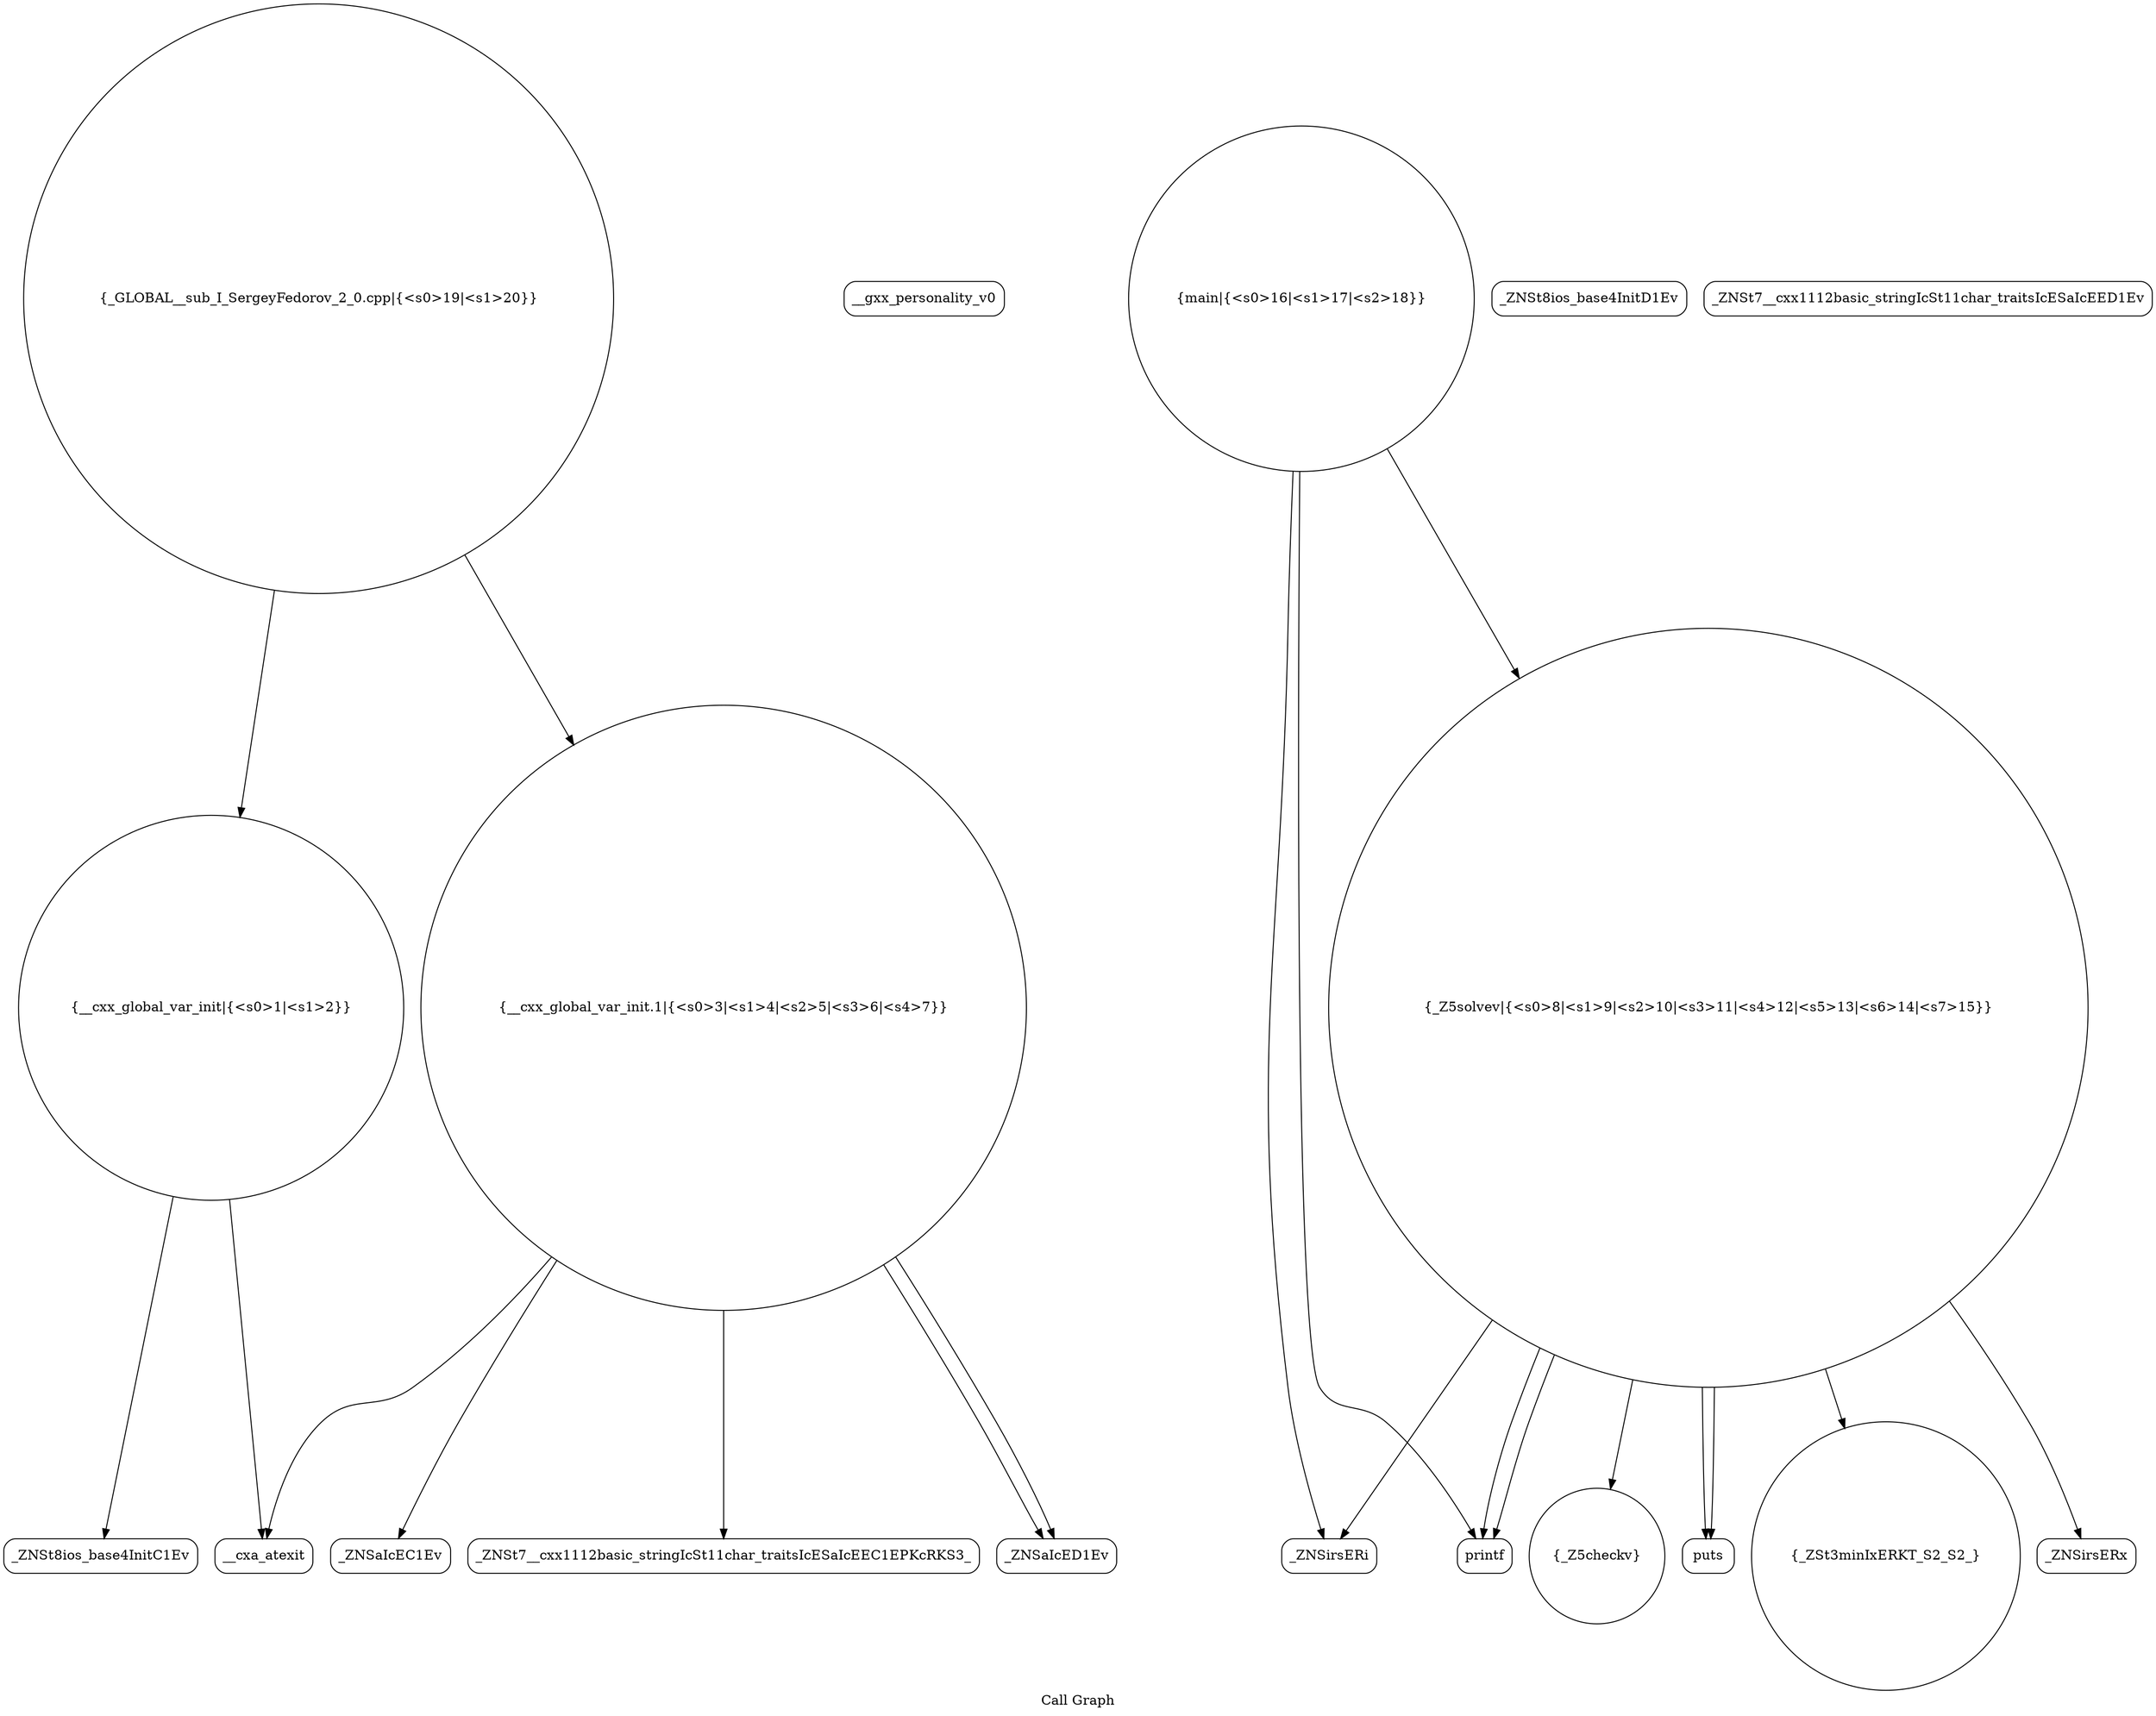digraph "Call Graph" {
	label="Call Graph";

	Node0x55fe90a257b0 [shape=record,shape=circle,label="{__cxx_global_var_init|{<s0>1|<s1>2}}"];
	Node0x55fe90a257b0:s0 -> Node0x55fe90a25c40[color=black];
	Node0x55fe90a257b0:s1 -> Node0x55fe90a25d40[color=black];
	Node0x55fe90a25f40 [shape=record,shape=Mrecord,label="{__gxx_personality_v0}"];
	Node0x55fe90a262c0 [shape=record,shape=circle,label="{_ZSt3minIxERKT_S2_S2_}"];
	Node0x55fe90a25cc0 [shape=record,shape=Mrecord,label="{_ZNSt8ios_base4InitD1Ev}"];
	Node0x55fe90a26040 [shape=record,shape=Mrecord,label="{_ZNSt7__cxx1112basic_stringIcSt11char_traitsIcESaIcEED1Ev}"];
	Node0x55fe90a263c0 [shape=record,shape=Mrecord,label="{printf}"];
	Node0x55fe90a25dc0 [shape=record,shape=circle,label="{__cxx_global_var_init.1|{<s0>3|<s1>4|<s2>5|<s3>6|<s4>7}}"];
	Node0x55fe90a25dc0:s0 -> Node0x55fe90a25e40[color=black];
	Node0x55fe90a25dc0:s1 -> Node0x55fe90a25ec0[color=black];
	Node0x55fe90a25dc0:s2 -> Node0x55fe90a25fc0[color=black];
	Node0x55fe90a25dc0:s3 -> Node0x55fe90a25d40[color=black];
	Node0x55fe90a25dc0:s4 -> Node0x55fe90a25fc0[color=black];
	Node0x55fe90a26140 [shape=record,shape=circle,label="{_Z5solvev|{<s0>8|<s1>9|<s2>10|<s3>11|<s4>12|<s5>13|<s6>14|<s7>15}}"];
	Node0x55fe90a26140:s0 -> Node0x55fe90a261c0[color=black];
	Node0x55fe90a26140:s1 -> Node0x55fe90a26240[color=black];
	Node0x55fe90a26140:s2 -> Node0x55fe90a262c0[color=black];
	Node0x55fe90a26140:s3 -> Node0x55fe90a260c0[color=black];
	Node0x55fe90a26140:s4 -> Node0x55fe90a26340[color=black];
	Node0x55fe90a26140:s5 -> Node0x55fe90a263c0[color=black];
	Node0x55fe90a26140:s6 -> Node0x55fe90a263c0[color=black];
	Node0x55fe90a26140:s7 -> Node0x55fe90a26340[color=black];
	Node0x55fe90a264c0 [shape=record,shape=circle,label="{_GLOBAL__sub_I_SergeyFedorov_2_0.cpp|{<s0>19|<s1>20}}"];
	Node0x55fe90a264c0:s0 -> Node0x55fe90a257b0[color=black];
	Node0x55fe90a264c0:s1 -> Node0x55fe90a25dc0[color=black];
	Node0x55fe90a25ec0 [shape=record,shape=Mrecord,label="{_ZNSt7__cxx1112basic_stringIcSt11char_traitsIcESaIcEEC1EPKcRKS3_}"];
	Node0x55fe90a26240 [shape=record,shape=Mrecord,label="{_ZNSirsERx}"];
	Node0x55fe90a25c40 [shape=record,shape=Mrecord,label="{_ZNSt8ios_base4InitC1Ev}"];
	Node0x55fe90a25fc0 [shape=record,shape=Mrecord,label="{_ZNSaIcED1Ev}"];
	Node0x55fe90a26340 [shape=record,shape=Mrecord,label="{puts}"];
	Node0x55fe90a25d40 [shape=record,shape=Mrecord,label="{__cxa_atexit}"];
	Node0x55fe90a260c0 [shape=record,shape=circle,label="{_Z5checkv}"];
	Node0x55fe90a26440 [shape=record,shape=circle,label="{main|{<s0>16|<s1>17|<s2>18}}"];
	Node0x55fe90a26440:s0 -> Node0x55fe90a261c0[color=black];
	Node0x55fe90a26440:s1 -> Node0x55fe90a263c0[color=black];
	Node0x55fe90a26440:s2 -> Node0x55fe90a26140[color=black];
	Node0x55fe90a25e40 [shape=record,shape=Mrecord,label="{_ZNSaIcEC1Ev}"];
	Node0x55fe90a261c0 [shape=record,shape=Mrecord,label="{_ZNSirsERi}"];
}
